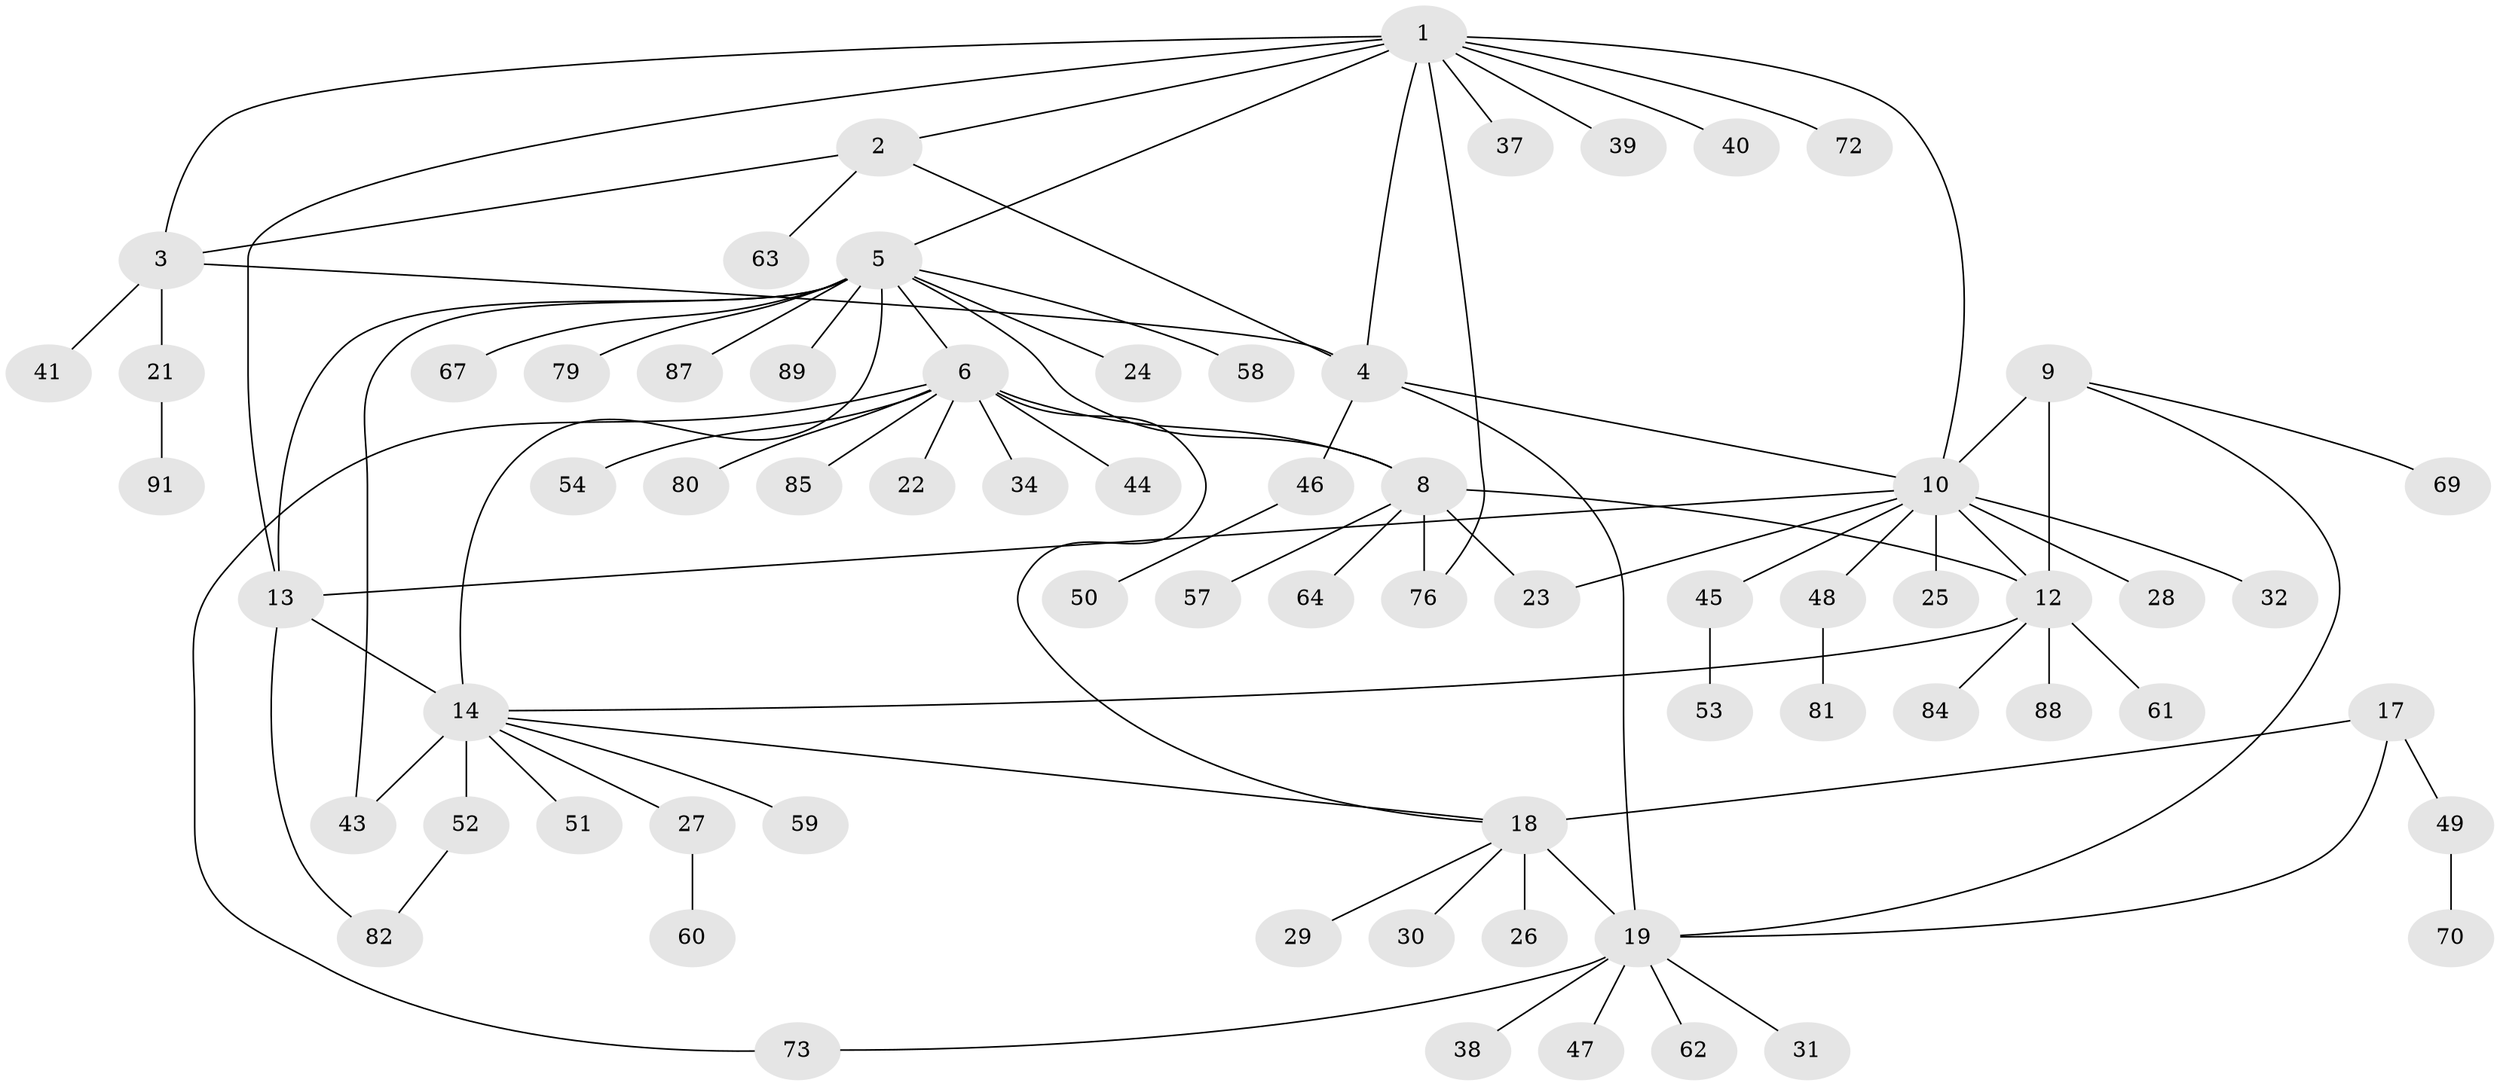 // original degree distribution, {11: 0.02197802197802198, 5: 0.03296703296703297, 6: 0.03296703296703297, 7: 0.04395604395604396, 9: 0.03296703296703297, 8: 0.03296703296703297, 4: 0.01098901098901099, 3: 0.04395604395604396, 2: 0.1978021978021978, 1: 0.5494505494505495}
// Generated by graph-tools (version 1.1) at 2025/42/03/06/25 10:42:09]
// undirected, 69 vertices, 88 edges
graph export_dot {
graph [start="1"]
  node [color=gray90,style=filled];
  1 [super="+56"];
  2 [super="+83"];
  3 [super="+75"];
  4 [super="+35"];
  5 [super="+15"];
  6 [super="+7"];
  8 [super="+33"];
  9;
  10 [super="+11"];
  12 [super="+65"];
  13 [super="+42"];
  14 [super="+16"];
  17;
  18 [super="+20"];
  19 [super="+71"];
  21;
  22;
  23;
  24;
  25;
  26;
  27 [super="+66"];
  28;
  29 [super="+36"];
  30;
  31;
  32;
  34;
  37 [super="+77"];
  38;
  39;
  40 [super="+74"];
  41 [super="+68"];
  43;
  44;
  45;
  46;
  47;
  48;
  49 [super="+55"];
  50;
  51;
  52;
  53;
  54;
  57 [super="+78"];
  58;
  59;
  60;
  61;
  62 [super="+86"];
  63;
  64;
  67;
  69;
  70;
  72;
  73;
  76;
  79;
  80;
  81 [super="+90"];
  82;
  84;
  85;
  87;
  88;
  89;
  91;
  1 -- 2;
  1 -- 3;
  1 -- 4;
  1 -- 5;
  1 -- 13;
  1 -- 37;
  1 -- 39;
  1 -- 40;
  1 -- 72;
  1 -- 76;
  1 -- 10;
  2 -- 3;
  2 -- 4;
  2 -- 63;
  3 -- 4;
  3 -- 21;
  3 -- 41;
  4 -- 19;
  4 -- 46;
  4 -- 10;
  5 -- 6 [weight=2];
  5 -- 8;
  5 -- 43;
  5 -- 58;
  5 -- 87;
  5 -- 89;
  5 -- 67;
  5 -- 24;
  5 -- 13;
  5 -- 14 [weight=2];
  5 -- 79;
  6 -- 8 [weight=2];
  6 -- 18;
  6 -- 73;
  6 -- 80;
  6 -- 34;
  6 -- 44;
  6 -- 85;
  6 -- 54;
  6 -- 22;
  8 -- 12;
  8 -- 23;
  8 -- 57;
  8 -- 64;
  8 -- 76;
  9 -- 10 [weight=2];
  9 -- 12;
  9 -- 19;
  9 -- 69;
  10 -- 12 [weight=2];
  10 -- 23;
  10 -- 25;
  10 -- 28;
  10 -- 48;
  10 -- 32;
  10 -- 45;
  10 -- 13;
  12 -- 14;
  12 -- 61;
  12 -- 84;
  12 -- 88;
  13 -- 14 [weight=2];
  13 -- 82;
  14 -- 27;
  14 -- 51;
  14 -- 59;
  14 -- 18;
  14 -- 52;
  14 -- 43;
  17 -- 18 [weight=2];
  17 -- 19;
  17 -- 49;
  18 -- 19 [weight=2];
  18 -- 26;
  18 -- 29;
  18 -- 30;
  19 -- 31;
  19 -- 38;
  19 -- 47;
  19 -- 62;
  19 -- 73;
  21 -- 91;
  27 -- 60;
  45 -- 53;
  46 -- 50;
  48 -- 81;
  49 -- 70;
  52 -- 82;
}
